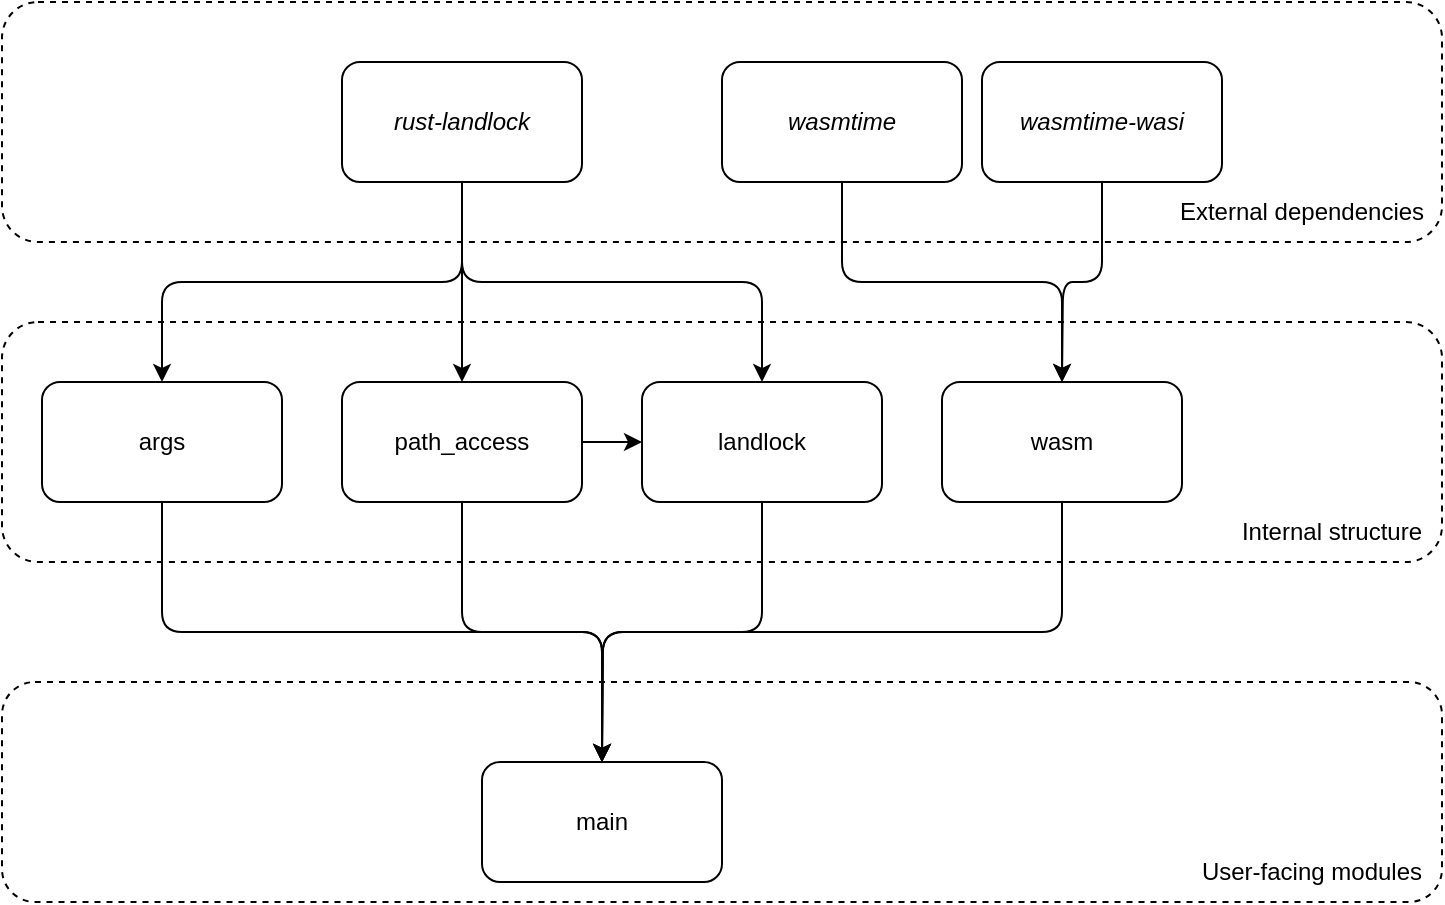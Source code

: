 <mxfile version="17.4.2" type="device"><diagram id="bAlFOH16TED4rki6N5W_" name="Page-1"><mxGraphModel dx="1018" dy="741" grid="1" gridSize="10" guides="1" tooltips="1" connect="1" arrows="1" fold="1" page="1" pageScale="1" pageWidth="827" pageHeight="1169" math="0" shadow="0"><root><mxCell id="0"/><mxCell id="1" parent="0"/><mxCell id="TnFWPRw3kURkhPqqF6zJ-24" value="" style="rounded=1;whiteSpace=wrap;html=1;dashed=1;fillColor=none;" parent="1" vertex="1"><mxGeometry x="10" y="460" width="720" height="110" as="geometry"/></mxCell><mxCell id="TnFWPRw3kURkhPqqF6zJ-22" value="" style="rounded=1;whiteSpace=wrap;html=1;dashed=1;fillColor=none;" parent="1" vertex="1"><mxGeometry x="10" y="280" width="720" height="120" as="geometry"/></mxCell><mxCell id="TnFWPRw3kURkhPqqF6zJ-23" value="Internal structure" style="text;html=1;strokeColor=none;fillColor=none;align=center;verticalAlign=middle;whiteSpace=wrap;rounded=0;" parent="1" vertex="1"><mxGeometry x="620" y="370" width="110" height="30" as="geometry"/></mxCell><mxCell id="TnFWPRw3kURkhPqqF6zJ-20" value="" style="rounded=1;whiteSpace=wrap;html=1;dashed=1;fillColor=none;" parent="1" vertex="1"><mxGeometry x="10" y="120" width="720" height="120" as="geometry"/></mxCell><mxCell id="TnFWPRw3kURkhPqqF6zJ-14" style="edgeStyle=orthogonalEdgeStyle;rounded=1;orthogonalLoop=1;jettySize=auto;html=1;exitX=0.5;exitY=1;exitDx=0;exitDy=0;entryX=0.5;entryY=0;entryDx=0;entryDy=0;" parent="1" source="TnFWPRw3kURkhPqqF6zJ-1" target="TnFWPRw3kURkhPqqF6zJ-12" edge="1"><mxGeometry relative="1" as="geometry"/></mxCell><mxCell id="TnFWPRw3kURkhPqqF6zJ-1" value="&lt;i&gt;wasmtime&lt;/i&gt;" style="rounded=1;whiteSpace=wrap;html=1;" parent="1" vertex="1"><mxGeometry x="370" y="150" width="120" height="60" as="geometry"/></mxCell><mxCell id="TnFWPRw3kURkhPqqF6zJ-15" style="edgeStyle=orthogonalEdgeStyle;rounded=1;orthogonalLoop=1;jettySize=auto;html=1;exitX=0.5;exitY=1;exitDx=0;exitDy=0;" parent="1" source="TnFWPRw3kURkhPqqF6zJ-2" edge="1"><mxGeometry relative="1" as="geometry"><mxPoint x="540" y="310" as="targetPoint"/></mxGeometry></mxCell><mxCell id="TnFWPRw3kURkhPqqF6zJ-2" value="&lt;i&gt;wasmtime-wasi&lt;/i&gt;" style="rounded=1;whiteSpace=wrap;html=1;" parent="1" vertex="1"><mxGeometry x="500" y="150" width="120" height="60" as="geometry"/></mxCell><mxCell id="TnFWPRw3kURkhPqqF6zJ-9" style="edgeStyle=orthogonalEdgeStyle;rounded=1;orthogonalLoop=1;jettySize=auto;html=1;exitX=0.5;exitY=1;exitDx=0;exitDy=0;entryX=0.5;entryY=0;entryDx=0;entryDy=0;" parent="1" source="TnFWPRw3kURkhPqqF6zJ-3" target="TnFWPRw3kURkhPqqF6zJ-7" edge="1"><mxGeometry relative="1" as="geometry"/></mxCell><mxCell id="TnFWPRw3kURkhPqqF6zJ-10" style="edgeStyle=orthogonalEdgeStyle;rounded=1;orthogonalLoop=1;jettySize=auto;html=1;exitX=0.5;exitY=1;exitDx=0;exitDy=0;entryX=0.5;entryY=0;entryDx=0;entryDy=0;" parent="1" source="TnFWPRw3kURkhPqqF6zJ-3" target="TnFWPRw3kURkhPqqF6zJ-4" edge="1"><mxGeometry relative="1" as="geometry"/></mxCell><mxCell id="TnFWPRw3kURkhPqqF6zJ-11" style="edgeStyle=orthogonalEdgeStyle;rounded=1;orthogonalLoop=1;jettySize=auto;html=1;exitX=0.5;exitY=1;exitDx=0;exitDy=0;entryX=0.5;entryY=0;entryDx=0;entryDy=0;" parent="1" source="TnFWPRw3kURkhPqqF6zJ-3" target="TnFWPRw3kURkhPqqF6zJ-6" edge="1"><mxGeometry relative="1" as="geometry"/></mxCell><mxCell id="TnFWPRw3kURkhPqqF6zJ-3" value="&lt;i&gt;rust-landlock&lt;/i&gt;" style="rounded=1;whiteSpace=wrap;html=1;" parent="1" vertex="1"><mxGeometry x="180" y="150" width="120" height="60" as="geometry"/></mxCell><mxCell id="TnFWPRw3kURkhPqqF6zJ-16" style="edgeStyle=orthogonalEdgeStyle;rounded=1;orthogonalLoop=1;jettySize=auto;html=1;exitX=0.5;exitY=1;exitDx=0;exitDy=0;entryX=0.5;entryY=0;entryDx=0;entryDy=0;" parent="1" source="TnFWPRw3kURkhPqqF6zJ-4" target="TnFWPRw3kURkhPqqF6zJ-8" edge="1"><mxGeometry relative="1" as="geometry"/></mxCell><mxCell id="TnFWPRw3kURkhPqqF6zJ-4" value="args" style="rounded=1;whiteSpace=wrap;html=1;" parent="1" vertex="1"><mxGeometry x="30" y="310" width="120" height="60" as="geometry"/></mxCell><mxCell id="TnFWPRw3kURkhPqqF6zJ-18" style="edgeStyle=orthogonalEdgeStyle;rounded=1;orthogonalLoop=1;jettySize=auto;html=1;exitX=0.5;exitY=1;exitDx=0;exitDy=0;" parent="1" source="TnFWPRw3kURkhPqqF6zJ-6" edge="1"><mxGeometry relative="1" as="geometry"><mxPoint x="310" y="500" as="targetPoint"/></mxGeometry></mxCell><mxCell id="TnFWPRw3kURkhPqqF6zJ-6" value="landlock" style="rounded=1;whiteSpace=wrap;html=1;" parent="1" vertex="1"><mxGeometry x="330" y="310" width="120" height="60" as="geometry"/></mxCell><mxCell id="TnFWPRw3kURkhPqqF6zJ-13" style="edgeStyle=orthogonalEdgeStyle;rounded=1;orthogonalLoop=1;jettySize=auto;html=1;exitX=1;exitY=0.5;exitDx=0;exitDy=0;entryX=0;entryY=0.5;entryDx=0;entryDy=0;" parent="1" source="TnFWPRw3kURkhPqqF6zJ-7" target="TnFWPRw3kURkhPqqF6zJ-6" edge="1"><mxGeometry relative="1" as="geometry"/></mxCell><mxCell id="TnFWPRw3kURkhPqqF6zJ-17" style="edgeStyle=orthogonalEdgeStyle;rounded=1;orthogonalLoop=1;jettySize=auto;html=1;exitX=0.5;exitY=1;exitDx=0;exitDy=0;entryX=0.5;entryY=0;entryDx=0;entryDy=0;" parent="1" source="TnFWPRw3kURkhPqqF6zJ-7" target="TnFWPRw3kURkhPqqF6zJ-8" edge="1"><mxGeometry relative="1" as="geometry"/></mxCell><mxCell id="TnFWPRw3kURkhPqqF6zJ-7" value="path_access" style="rounded=1;whiteSpace=wrap;html=1;" parent="1" vertex="1"><mxGeometry x="180" y="310" width="120" height="60" as="geometry"/></mxCell><mxCell id="TnFWPRw3kURkhPqqF6zJ-8" value="main" style="rounded=1;whiteSpace=wrap;html=1;" parent="1" vertex="1"><mxGeometry x="250" y="500" width="120" height="60" as="geometry"/></mxCell><mxCell id="TnFWPRw3kURkhPqqF6zJ-19" style="edgeStyle=orthogonalEdgeStyle;rounded=1;orthogonalLoop=1;jettySize=auto;html=1;exitX=0.5;exitY=1;exitDx=0;exitDy=0;" parent="1" source="TnFWPRw3kURkhPqqF6zJ-12" edge="1"><mxGeometry relative="1" as="geometry"><mxPoint x="310" y="500" as="targetPoint"/></mxGeometry></mxCell><mxCell id="TnFWPRw3kURkhPqqF6zJ-12" value="wasm" style="rounded=1;whiteSpace=wrap;html=1;" parent="1" vertex="1"><mxGeometry x="480" y="310" width="120" height="60" as="geometry"/></mxCell><mxCell id="TnFWPRw3kURkhPqqF6zJ-21" value="External dependencies" style="text;html=1;strokeColor=none;fillColor=none;align=center;verticalAlign=middle;whiteSpace=wrap;rounded=0;" parent="1" vertex="1"><mxGeometry x="590" y="210" width="140" height="30" as="geometry"/></mxCell><mxCell id="TnFWPRw3kURkhPqqF6zJ-25" value="User-facing modules" style="text;html=1;strokeColor=none;fillColor=none;align=center;verticalAlign=middle;whiteSpace=wrap;rounded=0;" parent="1" vertex="1"><mxGeometry x="600" y="540" width="130" height="30" as="geometry"/></mxCell></root></mxGraphModel></diagram></mxfile>